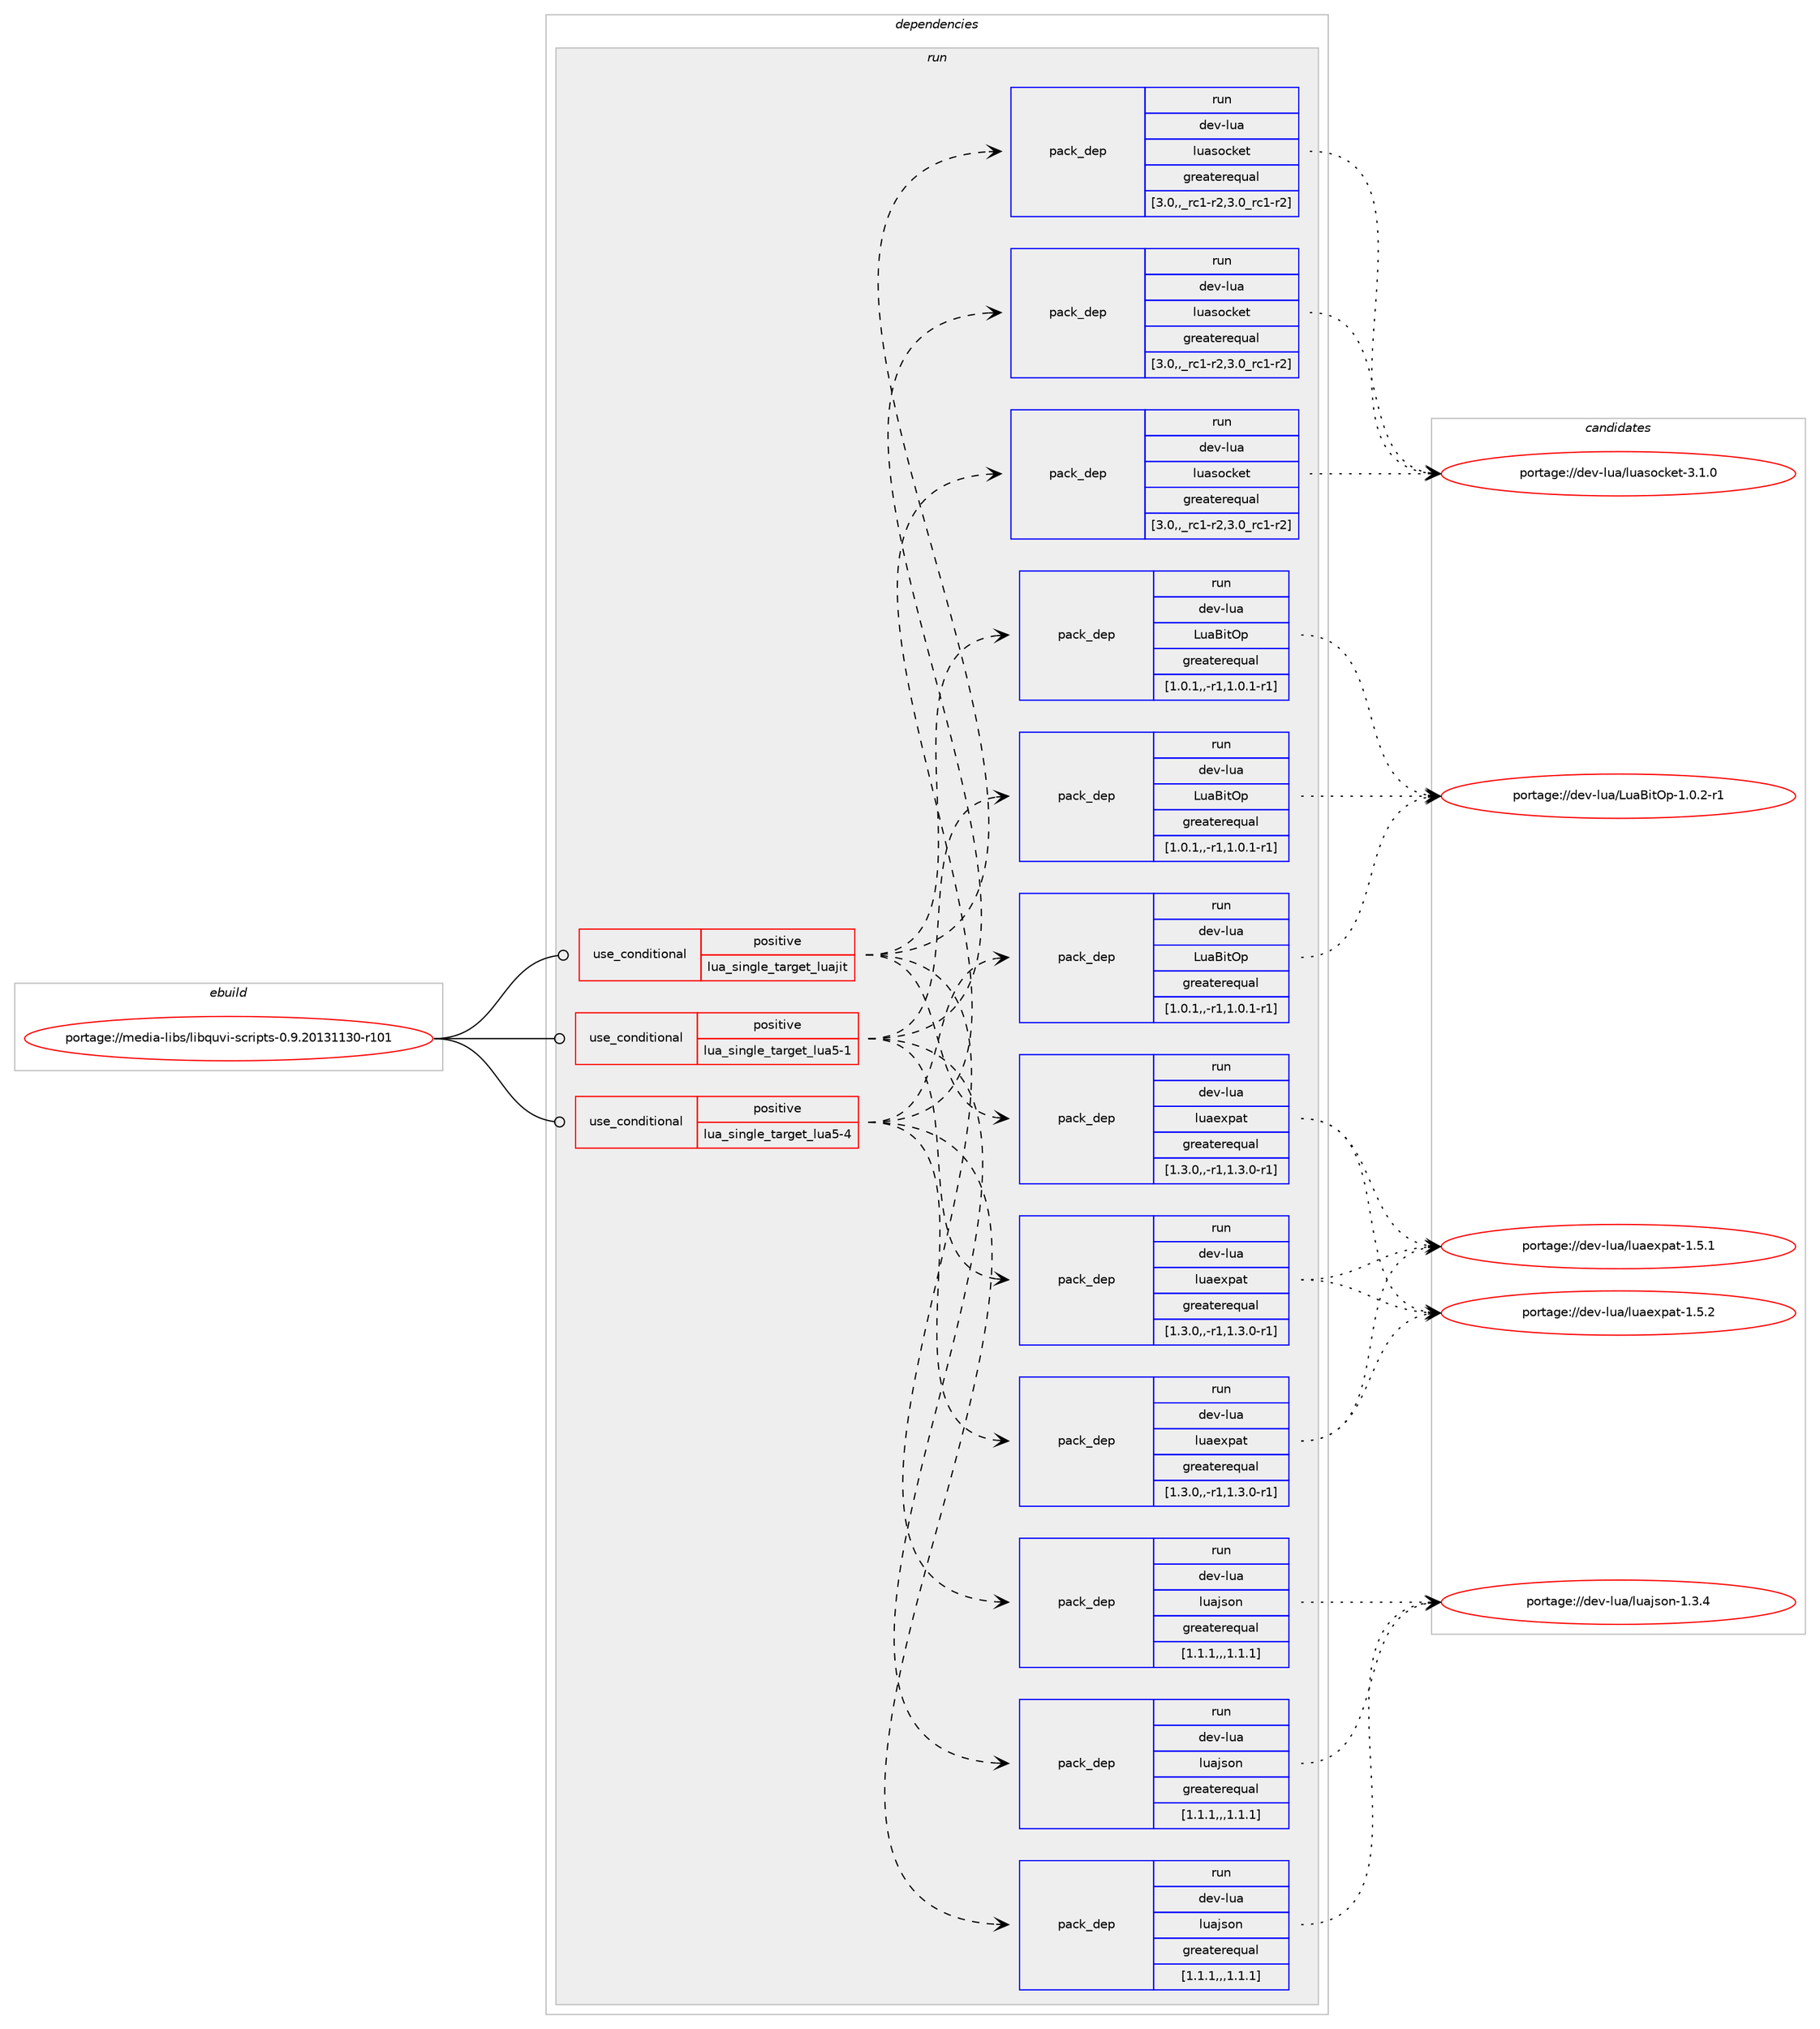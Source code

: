 digraph prolog {

# *************
# Graph options
# *************

newrank=true;
concentrate=true;
compound=true;
graph [rankdir=LR,fontname=Helvetica,fontsize=10,ranksep=1.5];#, ranksep=2.5, nodesep=0.2];
edge  [arrowhead=vee];
node  [fontname=Helvetica,fontsize=10];

# **********
# The ebuild
# **********

subgraph cluster_leftcol {
color=gray;
label=<<i>ebuild</i>>;
id [label="portage://media-libs/libquvi-scripts-0.9.20131130-r101", color=red, width=4, href="../media-libs/libquvi-scripts-0.9.20131130-r101.svg"];
}

# ****************
# The dependencies
# ****************

subgraph cluster_midcol {
color=gray;
label=<<i>dependencies</i>>;
subgraph cluster_compile {
fillcolor="#eeeeee";
style=filled;
label=<<i>compile</i>>;
}
subgraph cluster_compileandrun {
fillcolor="#eeeeee";
style=filled;
label=<<i>compile and run</i>>;
}
subgraph cluster_run {
fillcolor="#eeeeee";
style=filled;
label=<<i>run</i>>;
subgraph cond75979 {
dependency300536 [label=<<TABLE BORDER="0" CELLBORDER="1" CELLSPACING="0" CELLPADDING="4"><TR><TD ROWSPAN="3" CELLPADDING="10">use_conditional</TD></TR><TR><TD>positive</TD></TR><TR><TD>lua_single_target_lua5-1</TD></TR></TABLE>>, shape=none, color=red];
subgraph pack222193 {
dependency300537 [label=<<TABLE BORDER="0" CELLBORDER="1" CELLSPACING="0" CELLPADDING="4" WIDTH="220"><TR><TD ROWSPAN="6" CELLPADDING="30">pack_dep</TD></TR><TR><TD WIDTH="110">run</TD></TR><TR><TD>dev-lua</TD></TR><TR><TD>LuaBitOp</TD></TR><TR><TD>greaterequal</TD></TR><TR><TD>[1.0.1,,-r1,1.0.1-r1]</TD></TR></TABLE>>, shape=none, color=blue];
}
dependency300536:e -> dependency300537:w [weight=20,style="dashed",arrowhead="vee"];
subgraph pack222194 {
dependency300538 [label=<<TABLE BORDER="0" CELLBORDER="1" CELLSPACING="0" CELLPADDING="4" WIDTH="220"><TR><TD ROWSPAN="6" CELLPADDING="30">pack_dep</TD></TR><TR><TD WIDTH="110">run</TD></TR><TR><TD>dev-lua</TD></TR><TR><TD>luaexpat</TD></TR><TR><TD>greaterequal</TD></TR><TR><TD>[1.3.0,,-r1,1.3.0-r1]</TD></TR></TABLE>>, shape=none, color=blue];
}
dependency300536:e -> dependency300538:w [weight=20,style="dashed",arrowhead="vee"];
subgraph pack222195 {
dependency300539 [label=<<TABLE BORDER="0" CELLBORDER="1" CELLSPACING="0" CELLPADDING="4" WIDTH="220"><TR><TD ROWSPAN="6" CELLPADDING="30">pack_dep</TD></TR><TR><TD WIDTH="110">run</TD></TR><TR><TD>dev-lua</TD></TR><TR><TD>luajson</TD></TR><TR><TD>greaterequal</TD></TR><TR><TD>[1.1.1,,,1.1.1]</TD></TR></TABLE>>, shape=none, color=blue];
}
dependency300536:e -> dependency300539:w [weight=20,style="dashed",arrowhead="vee"];
subgraph pack222196 {
dependency300540 [label=<<TABLE BORDER="0" CELLBORDER="1" CELLSPACING="0" CELLPADDING="4" WIDTH="220"><TR><TD ROWSPAN="6" CELLPADDING="30">pack_dep</TD></TR><TR><TD WIDTH="110">run</TD></TR><TR><TD>dev-lua</TD></TR><TR><TD>luasocket</TD></TR><TR><TD>greaterequal</TD></TR><TR><TD>[3.0,,_rc1-r2,3.0_rc1-r2]</TD></TR></TABLE>>, shape=none, color=blue];
}
dependency300536:e -> dependency300540:w [weight=20,style="dashed",arrowhead="vee"];
}
id:e -> dependency300536:w [weight=20,style="solid",arrowhead="odot"];
subgraph cond75980 {
dependency300541 [label=<<TABLE BORDER="0" CELLBORDER="1" CELLSPACING="0" CELLPADDING="4"><TR><TD ROWSPAN="3" CELLPADDING="10">use_conditional</TD></TR><TR><TD>positive</TD></TR><TR><TD>lua_single_target_lua5-4</TD></TR></TABLE>>, shape=none, color=red];
subgraph pack222197 {
dependency300542 [label=<<TABLE BORDER="0" CELLBORDER="1" CELLSPACING="0" CELLPADDING="4" WIDTH="220"><TR><TD ROWSPAN="6" CELLPADDING="30">pack_dep</TD></TR><TR><TD WIDTH="110">run</TD></TR><TR><TD>dev-lua</TD></TR><TR><TD>LuaBitOp</TD></TR><TR><TD>greaterequal</TD></TR><TR><TD>[1.0.1,,-r1,1.0.1-r1]</TD></TR></TABLE>>, shape=none, color=blue];
}
dependency300541:e -> dependency300542:w [weight=20,style="dashed",arrowhead="vee"];
subgraph pack222198 {
dependency300543 [label=<<TABLE BORDER="0" CELLBORDER="1" CELLSPACING="0" CELLPADDING="4" WIDTH="220"><TR><TD ROWSPAN="6" CELLPADDING="30">pack_dep</TD></TR><TR><TD WIDTH="110">run</TD></TR><TR><TD>dev-lua</TD></TR><TR><TD>luaexpat</TD></TR><TR><TD>greaterequal</TD></TR><TR><TD>[1.3.0,,-r1,1.3.0-r1]</TD></TR></TABLE>>, shape=none, color=blue];
}
dependency300541:e -> dependency300543:w [weight=20,style="dashed",arrowhead="vee"];
subgraph pack222199 {
dependency300544 [label=<<TABLE BORDER="0" CELLBORDER="1" CELLSPACING="0" CELLPADDING="4" WIDTH="220"><TR><TD ROWSPAN="6" CELLPADDING="30">pack_dep</TD></TR><TR><TD WIDTH="110">run</TD></TR><TR><TD>dev-lua</TD></TR><TR><TD>luajson</TD></TR><TR><TD>greaterequal</TD></TR><TR><TD>[1.1.1,,,1.1.1]</TD></TR></TABLE>>, shape=none, color=blue];
}
dependency300541:e -> dependency300544:w [weight=20,style="dashed",arrowhead="vee"];
subgraph pack222200 {
dependency300545 [label=<<TABLE BORDER="0" CELLBORDER="1" CELLSPACING="0" CELLPADDING="4" WIDTH="220"><TR><TD ROWSPAN="6" CELLPADDING="30">pack_dep</TD></TR><TR><TD WIDTH="110">run</TD></TR><TR><TD>dev-lua</TD></TR><TR><TD>luasocket</TD></TR><TR><TD>greaterequal</TD></TR><TR><TD>[3.0,,_rc1-r2,3.0_rc1-r2]</TD></TR></TABLE>>, shape=none, color=blue];
}
dependency300541:e -> dependency300545:w [weight=20,style="dashed",arrowhead="vee"];
}
id:e -> dependency300541:w [weight=20,style="solid",arrowhead="odot"];
subgraph cond75981 {
dependency300546 [label=<<TABLE BORDER="0" CELLBORDER="1" CELLSPACING="0" CELLPADDING="4"><TR><TD ROWSPAN="3" CELLPADDING="10">use_conditional</TD></TR><TR><TD>positive</TD></TR><TR><TD>lua_single_target_luajit</TD></TR></TABLE>>, shape=none, color=red];
subgraph pack222201 {
dependency300547 [label=<<TABLE BORDER="0" CELLBORDER="1" CELLSPACING="0" CELLPADDING="4" WIDTH="220"><TR><TD ROWSPAN="6" CELLPADDING="30">pack_dep</TD></TR><TR><TD WIDTH="110">run</TD></TR><TR><TD>dev-lua</TD></TR><TR><TD>LuaBitOp</TD></TR><TR><TD>greaterequal</TD></TR><TR><TD>[1.0.1,,-r1,1.0.1-r1]</TD></TR></TABLE>>, shape=none, color=blue];
}
dependency300546:e -> dependency300547:w [weight=20,style="dashed",arrowhead="vee"];
subgraph pack222202 {
dependency300548 [label=<<TABLE BORDER="0" CELLBORDER="1" CELLSPACING="0" CELLPADDING="4" WIDTH="220"><TR><TD ROWSPAN="6" CELLPADDING="30">pack_dep</TD></TR><TR><TD WIDTH="110">run</TD></TR><TR><TD>dev-lua</TD></TR><TR><TD>luaexpat</TD></TR><TR><TD>greaterequal</TD></TR><TR><TD>[1.3.0,,-r1,1.3.0-r1]</TD></TR></TABLE>>, shape=none, color=blue];
}
dependency300546:e -> dependency300548:w [weight=20,style="dashed",arrowhead="vee"];
subgraph pack222203 {
dependency300549 [label=<<TABLE BORDER="0" CELLBORDER="1" CELLSPACING="0" CELLPADDING="4" WIDTH="220"><TR><TD ROWSPAN="6" CELLPADDING="30">pack_dep</TD></TR><TR><TD WIDTH="110">run</TD></TR><TR><TD>dev-lua</TD></TR><TR><TD>luajson</TD></TR><TR><TD>greaterequal</TD></TR><TR><TD>[1.1.1,,,1.1.1]</TD></TR></TABLE>>, shape=none, color=blue];
}
dependency300546:e -> dependency300549:w [weight=20,style="dashed",arrowhead="vee"];
subgraph pack222204 {
dependency300550 [label=<<TABLE BORDER="0" CELLBORDER="1" CELLSPACING="0" CELLPADDING="4" WIDTH="220"><TR><TD ROWSPAN="6" CELLPADDING="30">pack_dep</TD></TR><TR><TD WIDTH="110">run</TD></TR><TR><TD>dev-lua</TD></TR><TR><TD>luasocket</TD></TR><TR><TD>greaterequal</TD></TR><TR><TD>[3.0,,_rc1-r2,3.0_rc1-r2]</TD></TR></TABLE>>, shape=none, color=blue];
}
dependency300546:e -> dependency300550:w [weight=20,style="dashed",arrowhead="vee"];
}
id:e -> dependency300546:w [weight=20,style="solid",arrowhead="odot"];
}
}

# **************
# The candidates
# **************

subgraph cluster_choices {
rank=same;
color=gray;
label=<<i>candidates</i>>;

subgraph choice222193 {
color=black;
nodesep=1;
choice100101118451081179747761179766105116791124549464846504511449 [label="portage://dev-lua/LuaBitOp-1.0.2-r1", color=red, width=4,href="../dev-lua/LuaBitOp-1.0.2-r1.svg"];
dependency300537:e -> choice100101118451081179747761179766105116791124549464846504511449:w [style=dotted,weight="100"];
}
subgraph choice222194 {
color=black;
nodesep=1;
choice1001011184510811797471081179710112011297116454946534650 [label="portage://dev-lua/luaexpat-1.5.2", color=red, width=4,href="../dev-lua/luaexpat-1.5.2.svg"];
choice1001011184510811797471081179710112011297116454946534649 [label="portage://dev-lua/luaexpat-1.5.1", color=red, width=4,href="../dev-lua/luaexpat-1.5.1.svg"];
dependency300538:e -> choice1001011184510811797471081179710112011297116454946534650:w [style=dotted,weight="100"];
dependency300538:e -> choice1001011184510811797471081179710112011297116454946534649:w [style=dotted,weight="100"];
}
subgraph choice222195 {
color=black;
nodesep=1;
choice10010111845108117974710811797106115111110454946514652 [label="portage://dev-lua/luajson-1.3.4", color=red, width=4,href="../dev-lua/luajson-1.3.4.svg"];
dependency300539:e -> choice10010111845108117974710811797106115111110454946514652:w [style=dotted,weight="100"];
}
subgraph choice222196 {
color=black;
nodesep=1;
choice1001011184510811797471081179711511199107101116455146494648 [label="portage://dev-lua/luasocket-3.1.0", color=red, width=4,href="../dev-lua/luasocket-3.1.0.svg"];
dependency300540:e -> choice1001011184510811797471081179711511199107101116455146494648:w [style=dotted,weight="100"];
}
subgraph choice222197 {
color=black;
nodesep=1;
choice100101118451081179747761179766105116791124549464846504511449 [label="portage://dev-lua/LuaBitOp-1.0.2-r1", color=red, width=4,href="../dev-lua/LuaBitOp-1.0.2-r1.svg"];
dependency300542:e -> choice100101118451081179747761179766105116791124549464846504511449:w [style=dotted,weight="100"];
}
subgraph choice222198 {
color=black;
nodesep=1;
choice1001011184510811797471081179710112011297116454946534650 [label="portage://dev-lua/luaexpat-1.5.2", color=red, width=4,href="../dev-lua/luaexpat-1.5.2.svg"];
choice1001011184510811797471081179710112011297116454946534649 [label="portage://dev-lua/luaexpat-1.5.1", color=red, width=4,href="../dev-lua/luaexpat-1.5.1.svg"];
dependency300543:e -> choice1001011184510811797471081179710112011297116454946534650:w [style=dotted,weight="100"];
dependency300543:e -> choice1001011184510811797471081179710112011297116454946534649:w [style=dotted,weight="100"];
}
subgraph choice222199 {
color=black;
nodesep=1;
choice10010111845108117974710811797106115111110454946514652 [label="portage://dev-lua/luajson-1.3.4", color=red, width=4,href="../dev-lua/luajson-1.3.4.svg"];
dependency300544:e -> choice10010111845108117974710811797106115111110454946514652:w [style=dotted,weight="100"];
}
subgraph choice222200 {
color=black;
nodesep=1;
choice1001011184510811797471081179711511199107101116455146494648 [label="portage://dev-lua/luasocket-3.1.0", color=red, width=4,href="../dev-lua/luasocket-3.1.0.svg"];
dependency300545:e -> choice1001011184510811797471081179711511199107101116455146494648:w [style=dotted,weight="100"];
}
subgraph choice222201 {
color=black;
nodesep=1;
choice100101118451081179747761179766105116791124549464846504511449 [label="portage://dev-lua/LuaBitOp-1.0.2-r1", color=red, width=4,href="../dev-lua/LuaBitOp-1.0.2-r1.svg"];
dependency300547:e -> choice100101118451081179747761179766105116791124549464846504511449:w [style=dotted,weight="100"];
}
subgraph choice222202 {
color=black;
nodesep=1;
choice1001011184510811797471081179710112011297116454946534650 [label="portage://dev-lua/luaexpat-1.5.2", color=red, width=4,href="../dev-lua/luaexpat-1.5.2.svg"];
choice1001011184510811797471081179710112011297116454946534649 [label="portage://dev-lua/luaexpat-1.5.1", color=red, width=4,href="../dev-lua/luaexpat-1.5.1.svg"];
dependency300548:e -> choice1001011184510811797471081179710112011297116454946534650:w [style=dotted,weight="100"];
dependency300548:e -> choice1001011184510811797471081179710112011297116454946534649:w [style=dotted,weight="100"];
}
subgraph choice222203 {
color=black;
nodesep=1;
choice10010111845108117974710811797106115111110454946514652 [label="portage://dev-lua/luajson-1.3.4", color=red, width=4,href="../dev-lua/luajson-1.3.4.svg"];
dependency300549:e -> choice10010111845108117974710811797106115111110454946514652:w [style=dotted,weight="100"];
}
subgraph choice222204 {
color=black;
nodesep=1;
choice1001011184510811797471081179711511199107101116455146494648 [label="portage://dev-lua/luasocket-3.1.0", color=red, width=4,href="../dev-lua/luasocket-3.1.0.svg"];
dependency300550:e -> choice1001011184510811797471081179711511199107101116455146494648:w [style=dotted,weight="100"];
}
}

}
